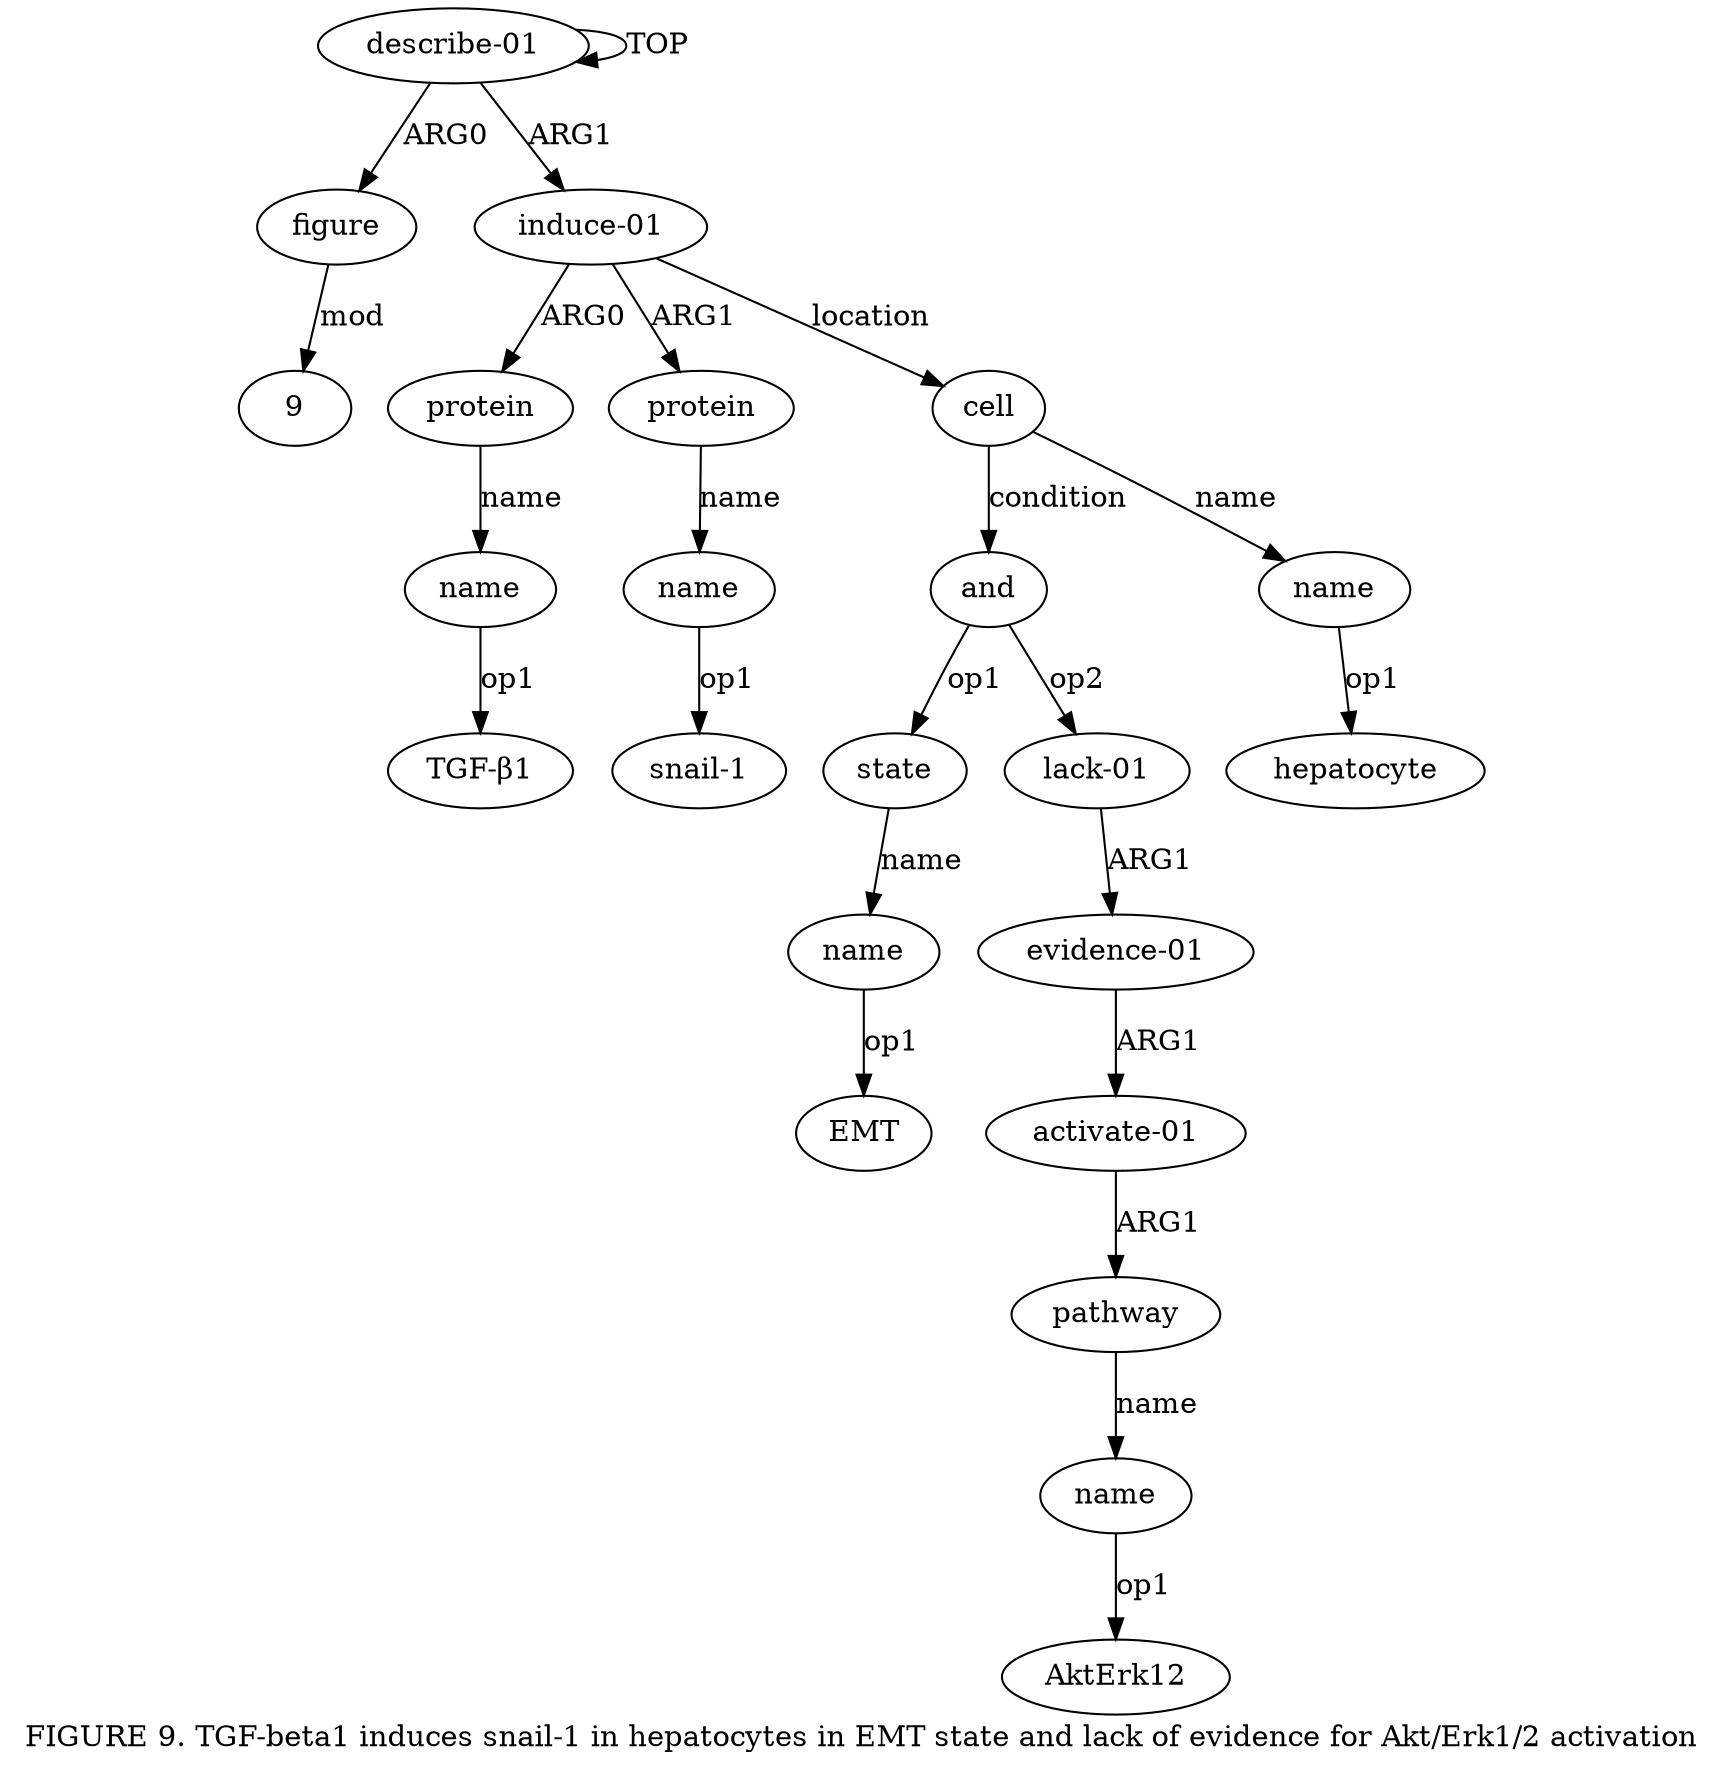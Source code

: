 digraph  {
	graph [label="FIGURE 9. TGF-beta1 induces snail-1 in hepatocytes in EMT state and lack of evidence for Akt/Erk1/2 activation"];
	node [label="\N"];
	"a6 snail-1"	 [color=black,
		gold_ind=-1,
		gold_label="snail-1",
		label="snail-1",
		test_ind=-1,
		test_label="snail-1"];
	"a11 EMT"	 [color=black,
		gold_ind=-1,
		gold_label=EMT,
		label=EMT,
		test_ind=-1,
		test_label=EMT];
	"a4 TGF-β1"	 [color=black,
		gold_ind=-1,
		gold_label="TGF-β1",
		label="TGF-β1",
		test_ind=-1,
		test_label="TGF-β1"];
	"a16 AktErk12"	 [color=black,
		gold_ind=-1,
		gold_label=AktErk12,
		label=AktErk12,
		test_ind=-1,
		test_label=AktErk12];
	"a1 9"	 [color=black,
		gold_ind=-1,
		gold_label=9,
		label=9,
		test_ind=-1,
		test_label=9];
	a15	 [color=black,
		gold_ind=15,
		gold_label=pathway,
		label=pathway,
		test_ind=15,
		test_label=pathway];
	a16	 [color=black,
		gold_ind=16,
		gold_label=name,
		label=name,
		test_ind=16,
		test_label=name];
	a15 -> a16 [key=0,
	color=black,
	gold_label=name,
	label=name,
	test_label=name];
a14 [color=black,
	gold_ind=14,
	gold_label="activate-01",
	label="activate-01",
	test_ind=14,
	test_label="activate-01"];
a14 -> a15 [key=0,
color=black,
gold_label=ARG1,
label=ARG1,
test_label=ARG1];
a16 -> "a16 AktErk12" [key=0,
color=black,
gold_label=op1,
label=op1,
test_label=op1];
a11 [color=black,
gold_ind=11,
gold_label=name,
label=name,
test_ind=11,
test_label=name];
a11 -> "a11 EMT" [key=0,
color=black,
gold_label=op1,
label=op1,
test_label=op1];
a10 [color=black,
gold_ind=10,
gold_label=state,
label=state,
test_ind=10,
test_label=state];
a10 -> a11 [key=0,
color=black,
gold_label=name,
label=name,
test_label=name];
a13 [color=black,
gold_ind=13,
gold_label="evidence-01",
label="evidence-01",
test_ind=13,
test_label="evidence-01"];
a13 -> a14 [key=0,
color=black,
gold_label=ARG1,
label=ARG1,
test_label=ARG1];
a12 [color=black,
gold_ind=12,
gold_label="lack-01",
label="lack-01",
test_ind=12,
test_label="lack-01"];
a12 -> a13 [key=0,
color=black,
gold_label=ARG1,
label=ARG1,
test_label=ARG1];
a1 [color=black,
gold_ind=1,
gold_label=figure,
label=figure,
test_ind=1,
test_label=figure];
a1 -> "a1 9" [key=0,
color=black,
gold_label=mod,
label=mod,
test_label=mod];
a0 [color=black,
gold_ind=0,
gold_label="describe-01",
label="describe-01",
test_ind=0,
test_label="describe-01"];
a0 -> a1 [key=0,
color=black,
gold_label=ARG0,
label=ARG0,
test_label=ARG0];
a0 -> a0 [key=0,
color=black,
gold_label=TOP,
label=TOP,
test_label=TOP];
a2 [color=black,
gold_ind=2,
gold_label="induce-01",
label="induce-01",
test_ind=2,
test_label="induce-01"];
a0 -> a2 [key=0,
color=black,
gold_label=ARG1,
label=ARG1,
test_label=ARG1];
a3 [color=black,
gold_ind=3,
gold_label=protein,
label=protein,
test_ind=3,
test_label=protein];
a4 [color=black,
gold_ind=4,
gold_label=name,
label=name,
test_ind=4,
test_label=name];
a3 -> a4 [key=0,
color=black,
gold_label=name,
label=name,
test_label=name];
a2 -> a3 [key=0,
color=black,
gold_label=ARG0,
label=ARG0,
test_label=ARG0];
a5 [color=black,
gold_ind=5,
gold_label=protein,
label=protein,
test_ind=5,
test_label=protein];
a2 -> a5 [key=0,
color=black,
gold_label=ARG1,
label=ARG1,
test_label=ARG1];
a7 [color=black,
gold_ind=7,
gold_label=cell,
label=cell,
test_ind=7,
test_label=cell];
a2 -> a7 [key=0,
color=black,
gold_label=location,
label=location,
test_label=location];
a6 [color=black,
gold_ind=6,
gold_label=name,
label=name,
test_ind=6,
test_label=name];
a5 -> a6 [key=0,
color=black,
gold_label=name,
label=name,
test_label=name];
a4 -> "a4 TGF-β1" [key=0,
color=black,
gold_label=op1,
label=op1,
test_label=op1];
a9 [color=black,
gold_ind=9,
gold_label=and,
label=and,
test_ind=9,
test_label=and];
a7 -> a9 [key=0,
color=black,
gold_label=condition,
label=condition,
test_label=condition];
a8 [color=black,
gold_ind=8,
gold_label=name,
label=name,
test_ind=8,
test_label=name];
a7 -> a8 [key=0,
color=black,
gold_label=name,
label=name,
test_label=name];
a6 -> "a6 snail-1" [key=0,
color=black,
gold_label=op1,
label=op1,
test_label=op1];
a9 -> a10 [key=0,
color=black,
gold_label=op1,
label=op1,
test_label=op1];
a9 -> a12 [key=0,
color=black,
gold_label=op2,
label=op2,
test_label=op2];
"a8 hepatocyte" [color=black,
gold_ind=-1,
gold_label=hepatocyte,
label=hepatocyte,
test_ind=-1,
test_label=hepatocyte];
a8 -> "a8 hepatocyte" [key=0,
color=black,
gold_label=op1,
label=op1,
test_label=op1];
}
